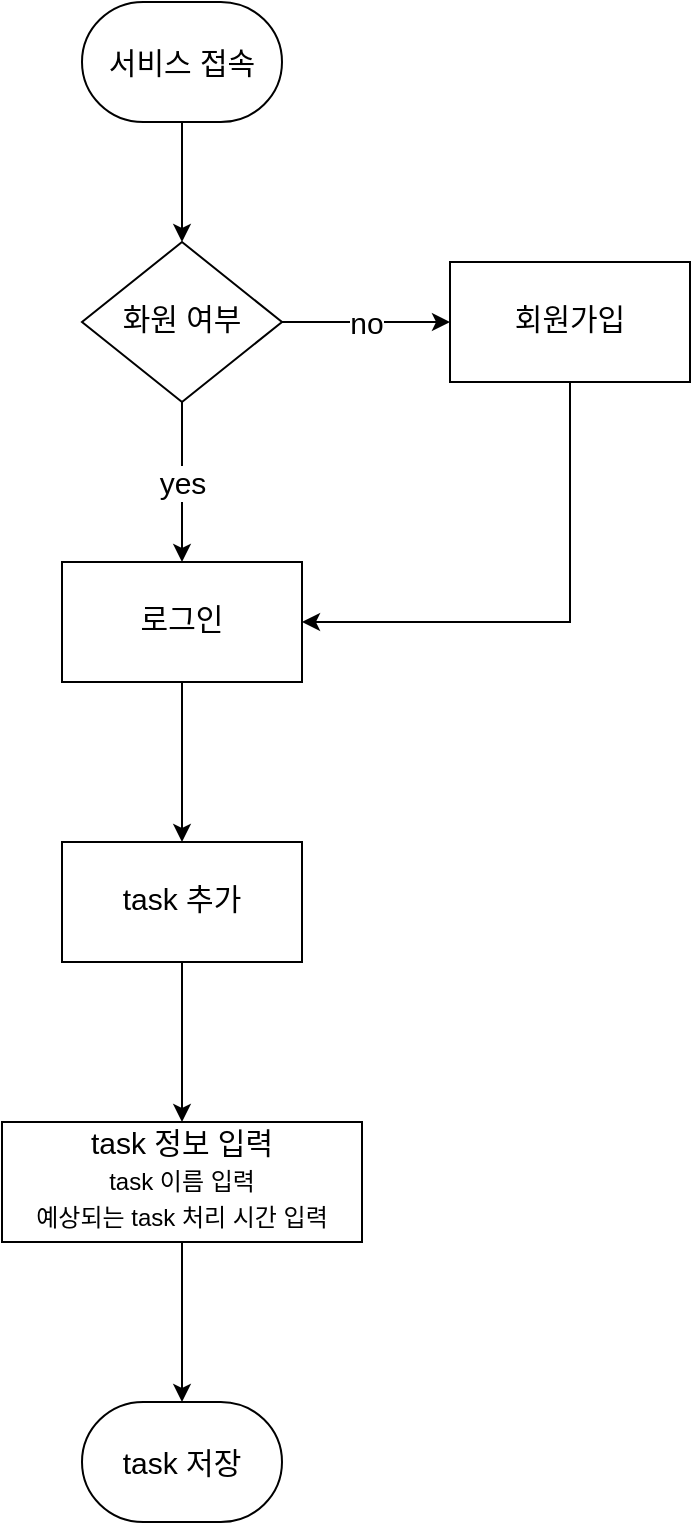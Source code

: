 <mxfile version="21.0.6" type="github"><diagram id="C5RBs43oDa-KdzZeNtuy" name="Page-1"><mxGraphModel dx="1239" dy="1106" grid="1" gridSize="10" guides="1" tooltips="1" connect="1" arrows="1" fold="1" page="1" pageScale="1" pageWidth="1600" pageHeight="900" math="0" shadow="0"><root><mxCell id="WIyWlLk6GJQsqaUBKTNV-0"/><mxCell id="WIyWlLk6GJQsqaUBKTNV-1" parent="WIyWlLk6GJQsqaUBKTNV-0"/><mxCell id="2cbhr1D7eMtW1yVlqGQc-0" value="no" style="edgeStyle=orthogonalEdgeStyle;rounded=0;orthogonalLoop=1;jettySize=auto;html=1;entryX=0;entryY=0.5;entryDx=0;entryDy=0;fontSize=15;strokeWidth=1;" edge="1" parent="WIyWlLk6GJQsqaUBKTNV-1" source="2cbhr1D7eMtW1yVlqGQc-2" target="2cbhr1D7eMtW1yVlqGQc-6"><mxGeometry relative="1" as="geometry"/></mxCell><mxCell id="2cbhr1D7eMtW1yVlqGQc-1" value="yes" style="edgeStyle=orthogonalEdgeStyle;rounded=0;orthogonalLoop=1;jettySize=auto;html=1;fontSize=15;strokeWidth=1;" edge="1" parent="WIyWlLk6GJQsqaUBKTNV-1" source="2cbhr1D7eMtW1yVlqGQc-2" target="2cbhr1D7eMtW1yVlqGQc-9"><mxGeometry relative="1" as="geometry"/></mxCell><mxCell id="2cbhr1D7eMtW1yVlqGQc-2" value="화원 여부" style="rhombus;whiteSpace=wrap;html=1;shadow=0;fontFamily=Helvetica;fontSize=15;align=center;strokeWidth=1;spacing=6;spacingTop=-4;" vertex="1" parent="WIyWlLk6GJQsqaUBKTNV-1"><mxGeometry x="80" y="200" width="100" height="80" as="geometry"/></mxCell><mxCell id="2cbhr1D7eMtW1yVlqGQc-3" value="" style="group;fontSize=15;strokeWidth=1;" vertex="1" connectable="0" parent="WIyWlLk6GJQsqaUBKTNV-1"><mxGeometry x="80" y="80" width="100" height="60" as="geometry"/></mxCell><mxCell id="2cbhr1D7eMtW1yVlqGQc-4" value="서비스 접속" style="strokeWidth=1;html=1;shape=mxgraph.flowchart.terminator;whiteSpace=wrap;fontSize=15;" vertex="1" parent="2cbhr1D7eMtW1yVlqGQc-3"><mxGeometry width="100" height="60" as="geometry"/></mxCell><mxCell id="2cbhr1D7eMtW1yVlqGQc-5" style="edgeStyle=orthogonalEdgeStyle;rounded=0;orthogonalLoop=1;jettySize=auto;html=1;entryX=1;entryY=0.5;entryDx=0;entryDy=0;exitX=0.5;exitY=1;exitDx=0;exitDy=0;fontSize=15;strokeWidth=1;" edge="1" parent="WIyWlLk6GJQsqaUBKTNV-1" source="2cbhr1D7eMtW1yVlqGQc-6" target="2cbhr1D7eMtW1yVlqGQc-9"><mxGeometry relative="1" as="geometry"/></mxCell><mxCell id="2cbhr1D7eMtW1yVlqGQc-6" value="회원가입" style="whiteSpace=wrap;html=1;shadow=0;strokeWidth=1;spacing=6;spacingTop=-4;fontSize=15;" vertex="1" parent="WIyWlLk6GJQsqaUBKTNV-1"><mxGeometry x="264" y="210" width="120" height="60" as="geometry"/></mxCell><mxCell id="2cbhr1D7eMtW1yVlqGQc-7" value="" style="edgeStyle=orthogonalEdgeStyle;rounded=0;orthogonalLoop=1;jettySize=auto;html=1;fontSize=15;strokeWidth=1;" edge="1" parent="WIyWlLk6GJQsqaUBKTNV-1" source="2cbhr1D7eMtW1yVlqGQc-4"><mxGeometry relative="1" as="geometry"><mxPoint x="130" y="200" as="targetPoint"/></mxGeometry></mxCell><mxCell id="2cbhr1D7eMtW1yVlqGQc-12" value="" style="edgeStyle=orthogonalEdgeStyle;rounded=0;orthogonalLoop=1;jettySize=auto;html=1;fontSize=15;strokeWidth=1;" edge="1" parent="WIyWlLk6GJQsqaUBKTNV-1" source="2cbhr1D7eMtW1yVlqGQc-9" target="2cbhr1D7eMtW1yVlqGQc-11"><mxGeometry relative="1" as="geometry"/></mxCell><mxCell id="2cbhr1D7eMtW1yVlqGQc-9" value="로그인" style="whiteSpace=wrap;html=1;shadow=0;strokeWidth=1;spacing=6;spacingTop=-4;fontSize=15;" vertex="1" parent="WIyWlLk6GJQsqaUBKTNV-1"><mxGeometry x="70" y="360" width="120" height="60" as="geometry"/></mxCell><mxCell id="2cbhr1D7eMtW1yVlqGQc-14" value="" style="edgeStyle=orthogonalEdgeStyle;rounded=0;orthogonalLoop=1;jettySize=auto;html=1;fontSize=15;strokeWidth=1;" edge="1" parent="WIyWlLk6GJQsqaUBKTNV-1" source="2cbhr1D7eMtW1yVlqGQc-11" target="2cbhr1D7eMtW1yVlqGQc-13"><mxGeometry relative="1" as="geometry"/></mxCell><mxCell id="2cbhr1D7eMtW1yVlqGQc-11" value="task 추가" style="whiteSpace=wrap;html=1;shadow=0;strokeWidth=1;spacing=6;spacingTop=-4;fontSize=15;" vertex="1" parent="WIyWlLk6GJQsqaUBKTNV-1"><mxGeometry x="70" y="500" width="120" height="60" as="geometry"/></mxCell><mxCell id="2cbhr1D7eMtW1yVlqGQc-17" value="" style="edgeStyle=orthogonalEdgeStyle;rounded=0;orthogonalLoop=1;jettySize=auto;html=1;strokeWidth=1;" edge="1" parent="WIyWlLk6GJQsqaUBKTNV-1" source="2cbhr1D7eMtW1yVlqGQc-13"><mxGeometry relative="1" as="geometry"><mxPoint x="130" y="780" as="targetPoint"/></mxGeometry></mxCell><mxCell id="2cbhr1D7eMtW1yVlqGQc-13" value="task 정보 입력&lt;br style=&quot;font-size: 15px;&quot;&gt;&lt;font style=&quot;font-size: 12px;&quot;&gt;task 이름 입력&lt;br style=&quot;&quot;&gt;예상되는 task 처리 시간 입력&lt;/font&gt;" style="whiteSpace=wrap;html=1;shadow=0;strokeWidth=1;spacing=6;spacingTop=-4;fontSize=15;" vertex="1" parent="WIyWlLk6GJQsqaUBKTNV-1"><mxGeometry x="40" y="640" width="180" height="60" as="geometry"/></mxCell><mxCell id="2cbhr1D7eMtW1yVlqGQc-15" value="task 저장" style="strokeWidth=1;html=1;shape=mxgraph.flowchart.terminator;whiteSpace=wrap;fontSize=15;" vertex="1" parent="WIyWlLk6GJQsqaUBKTNV-1"><mxGeometry x="80" y="780" width="100" height="60" as="geometry"/></mxCell></root></mxGraphModel></diagram></mxfile>
